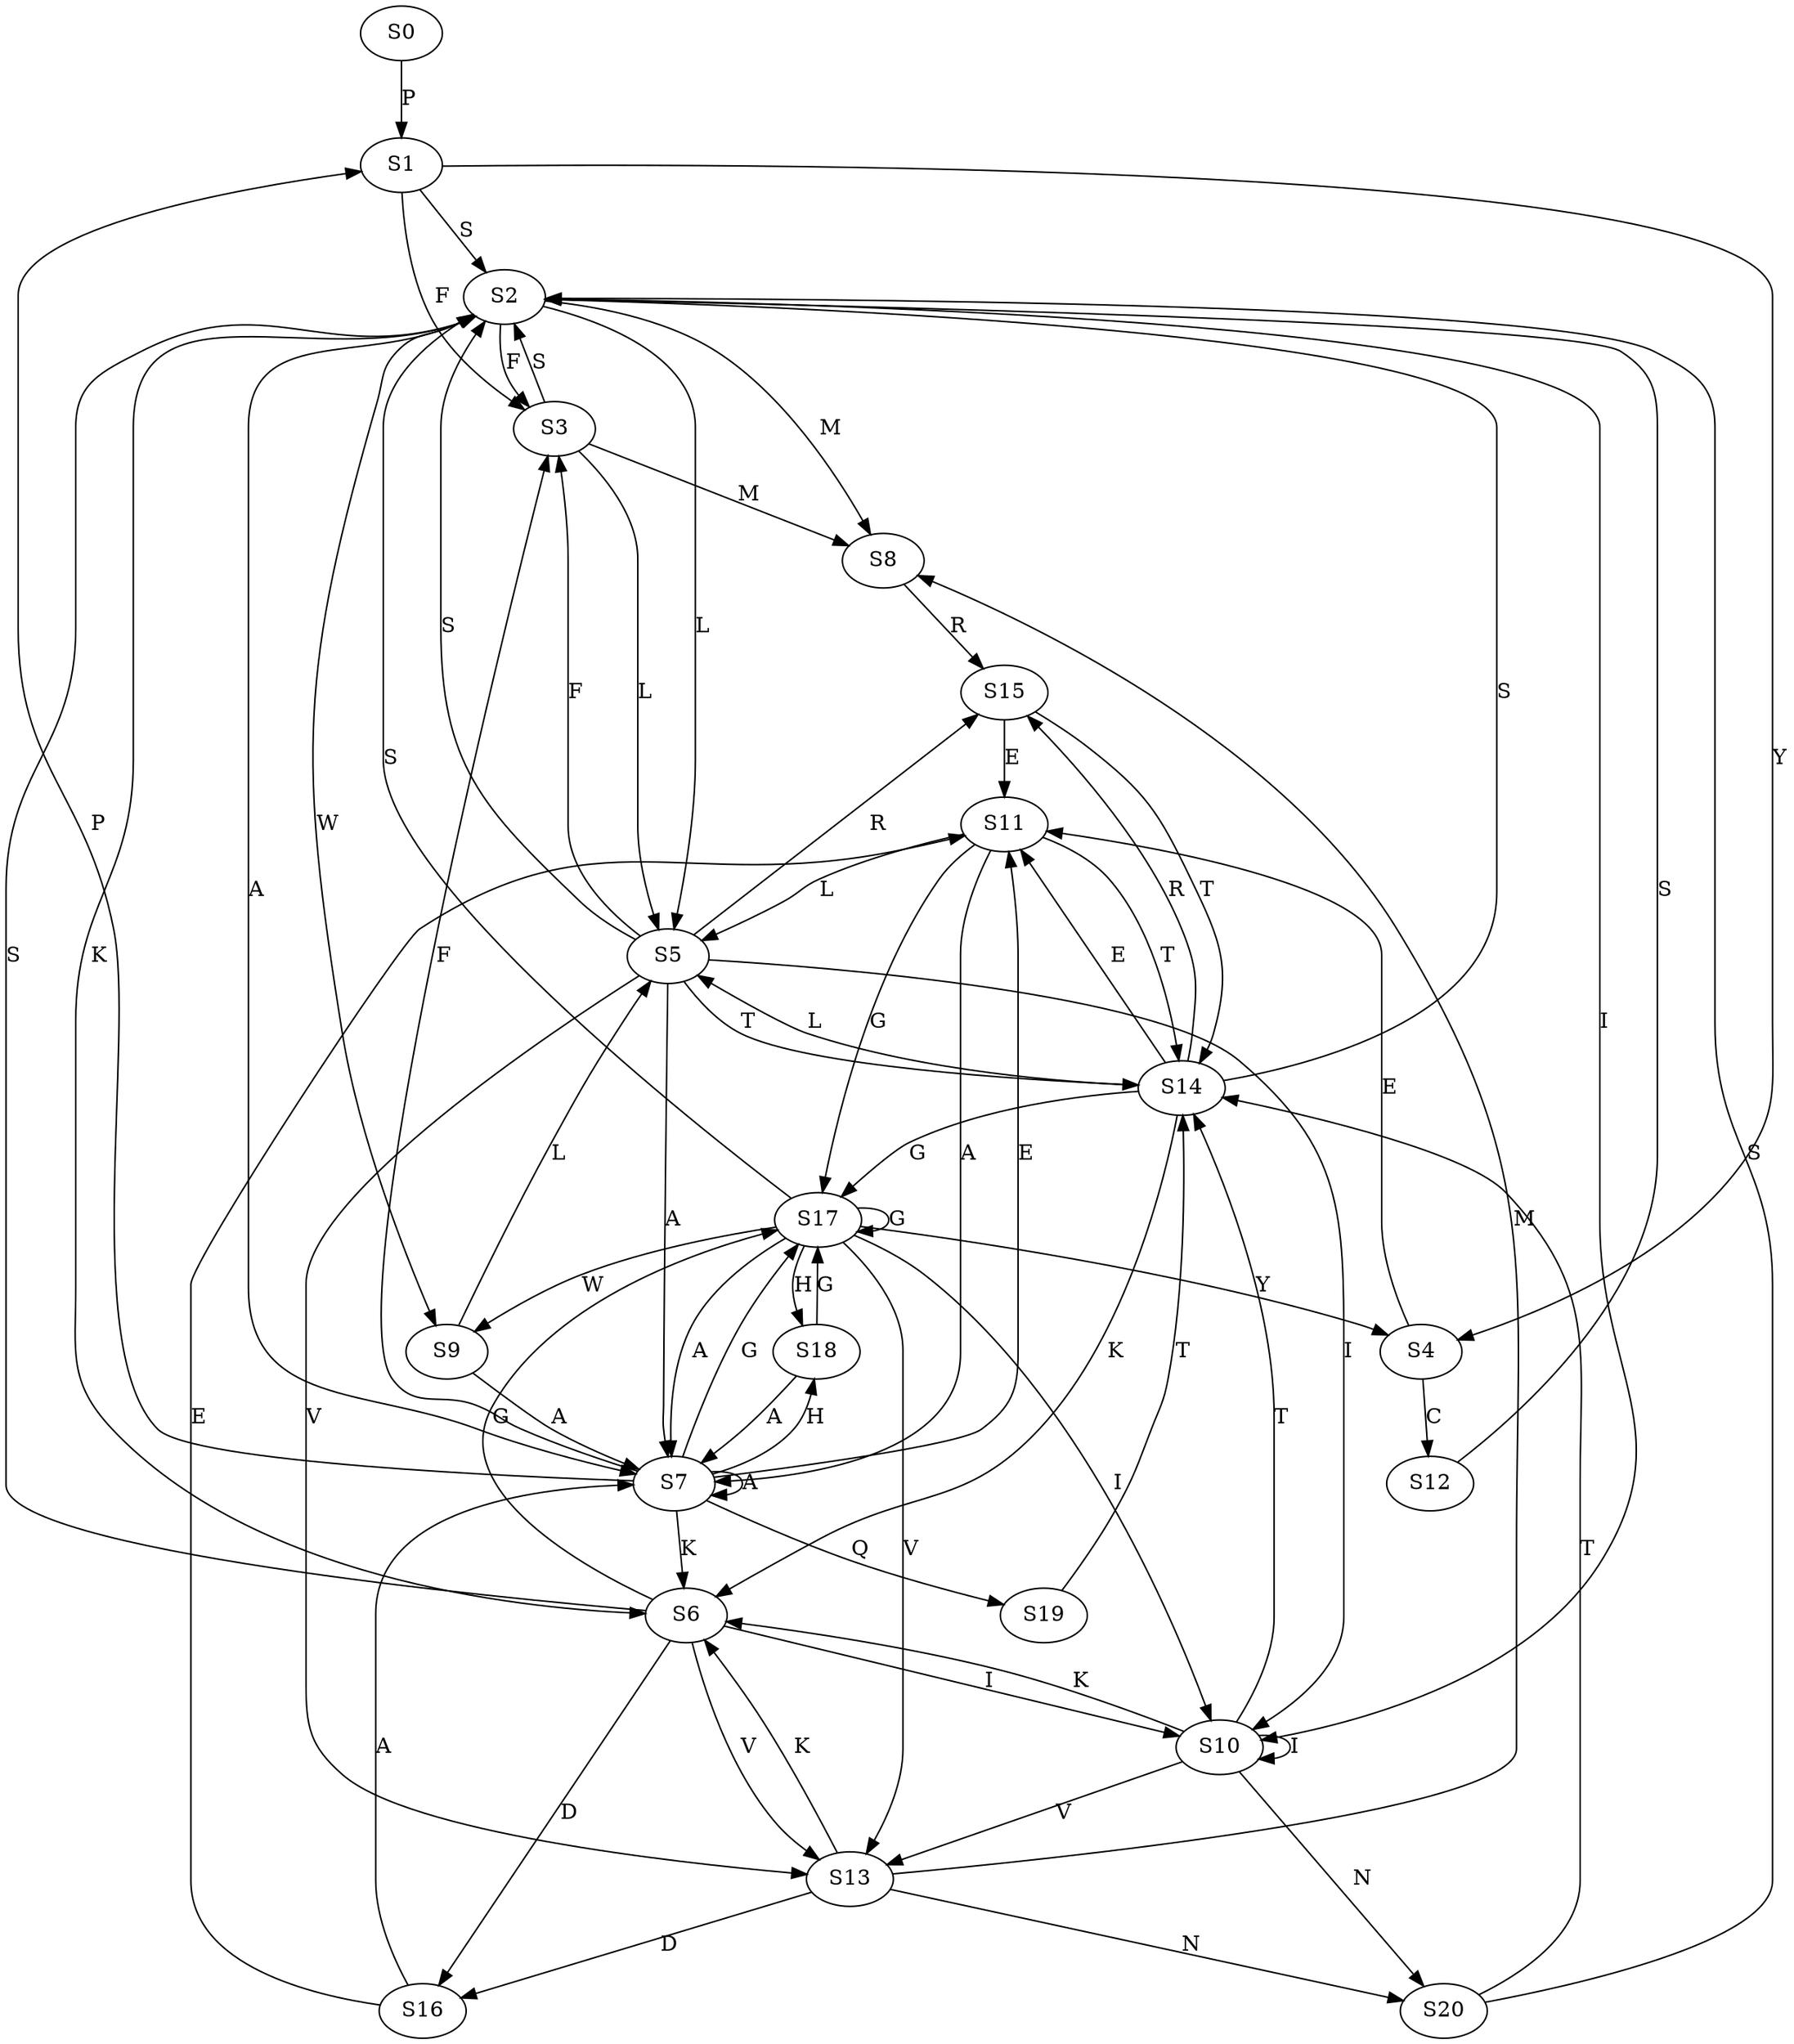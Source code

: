 strict digraph  {
	S0 -> S1 [ label = P ];
	S1 -> S2 [ label = S ];
	S1 -> S3 [ label = F ];
	S1 -> S4 [ label = Y ];
	S2 -> S5 [ label = L ];
	S2 -> S6 [ label = K ];
	S2 -> S7 [ label = A ];
	S2 -> S8 [ label = M ];
	S2 -> S9 [ label = W ];
	S2 -> S10 [ label = I ];
	S2 -> S3 [ label = F ];
	S3 -> S8 [ label = M ];
	S3 -> S2 [ label = S ];
	S3 -> S5 [ label = L ];
	S4 -> S11 [ label = E ];
	S4 -> S12 [ label = C ];
	S5 -> S13 [ label = V ];
	S5 -> S7 [ label = A ];
	S5 -> S3 [ label = F ];
	S5 -> S2 [ label = S ];
	S5 -> S10 [ label = I ];
	S5 -> S14 [ label = T ];
	S5 -> S15 [ label = R ];
	S6 -> S16 [ label = D ];
	S6 -> S13 [ label = V ];
	S6 -> S17 [ label = G ];
	S6 -> S10 [ label = I ];
	S6 -> S2 [ label = S ];
	S7 -> S1 [ label = P ];
	S7 -> S6 [ label = K ];
	S7 -> S7 [ label = A ];
	S7 -> S17 [ label = G ];
	S7 -> S18 [ label = H ];
	S7 -> S11 [ label = E ];
	S7 -> S3 [ label = F ];
	S7 -> S19 [ label = Q ];
	S8 -> S15 [ label = R ];
	S9 -> S7 [ label = A ];
	S9 -> S5 [ label = L ];
	S10 -> S20 [ label = N ];
	S10 -> S6 [ label = K ];
	S10 -> S14 [ label = T ];
	S10 -> S10 [ label = I ];
	S10 -> S13 [ label = V ];
	S11 -> S17 [ label = G ];
	S11 -> S7 [ label = A ];
	S11 -> S5 [ label = L ];
	S11 -> S14 [ label = T ];
	S12 -> S2 [ label = S ];
	S13 -> S8 [ label = M ];
	S13 -> S20 [ label = N ];
	S13 -> S6 [ label = K ];
	S13 -> S16 [ label = D ];
	S14 -> S6 [ label = K ];
	S14 -> S5 [ label = L ];
	S14 -> S15 [ label = R ];
	S14 -> S2 [ label = S ];
	S14 -> S17 [ label = G ];
	S14 -> S11 [ label = E ];
	S15 -> S11 [ label = E ];
	S15 -> S14 [ label = T ];
	S16 -> S7 [ label = A ];
	S16 -> S11 [ label = E ];
	S17 -> S9 [ label = W ];
	S17 -> S13 [ label = V ];
	S17 -> S7 [ label = A ];
	S17 -> S4 [ label = Y ];
	S17 -> S2 [ label = S ];
	S17 -> S10 [ label = I ];
	S17 -> S17 [ label = G ];
	S17 -> S18 [ label = H ];
	S18 -> S7 [ label = A ];
	S18 -> S17 [ label = G ];
	S19 -> S14 [ label = T ];
	S20 -> S14 [ label = T ];
	S20 -> S2 [ label = S ];
}

